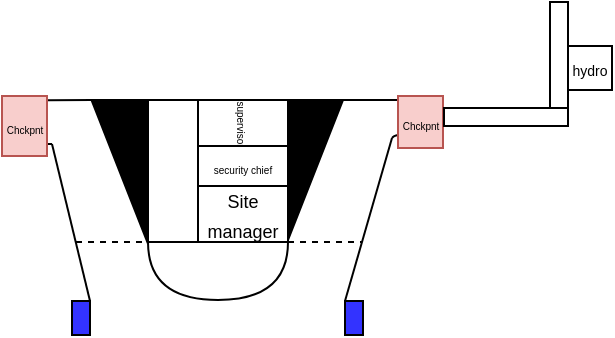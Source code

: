 <mxfile version="13.9.2" type="github">
  <diagram id="YNwttTUjVjMDM1bjcJ96" name="Page-1">
    <mxGraphModel dx="185" dy="103" grid="1" gridSize="1" guides="1" tooltips="1" connect="1" arrows="1" fold="1" page="1" pageScale="1" pageWidth="827" pageHeight="1169" math="0" shadow="0">
      <root>
        <mxCell id="0" />
        <mxCell id="1" parent="0" />
        <mxCell id="rlLokBMwU659o909w6AD-5" value="" style="shape=or;whiteSpace=wrap;html=1;rotation=90;" vertex="1" parent="1">
          <mxGeometry x="346.5" y="445.5" width="29" height="70" as="geometry" />
        </mxCell>
        <mxCell id="rlLokBMwU659o909w6AD-6" value="" style="rounded=0;whiteSpace=wrap;html=1;rotation=90;" vertex="1" parent="1">
          <mxGeometry x="325.5" y="395.5" width="71" height="70" as="geometry" />
        </mxCell>
        <mxCell id="rlLokBMwU659o909w6AD-7" value="&lt;span style=&quot;line-height: 120%&quot;&gt;&lt;font style=&quot;font-size: 5px&quot;&gt;supervisor&lt;/font&gt;&lt;/span&gt;" style="rounded=0;whiteSpace=wrap;html=1;rotation=90;" vertex="1" parent="1">
          <mxGeometry x="361.75" y="384.25" width="23.5" height="45" as="geometry" />
        </mxCell>
        <mxCell id="rlLokBMwU659o909w6AD-8" value="&lt;span style=&quot;font-size: 5px&quot;&gt;security chief&lt;br&gt;&lt;/span&gt;" style="rounded=0;whiteSpace=wrap;html=1;" vertex="1" parent="1">
          <mxGeometry x="351" y="418" width="45" height="20" as="geometry" />
        </mxCell>
        <mxCell id="rlLokBMwU659o909w6AD-9" value="&lt;font style=&quot;font-size: 9px&quot;&gt;Site manager&lt;/font&gt;" style="rounded=0;whiteSpace=wrap;html=1;" vertex="1" parent="1">
          <mxGeometry x="351" y="438" width="45" height="28" as="geometry" />
        </mxCell>
        <mxCell id="rlLokBMwU659o909w6AD-10" value="" style="verticalLabelPosition=bottom;verticalAlign=top;html=1;shape=mxgraph.basic.orthogonal_triangle;rotation=90;fillColor=#000000;" vertex="1" parent="1">
          <mxGeometry x="374.75" y="416.25" width="70" height="27.5" as="geometry" />
        </mxCell>
        <mxCell id="rlLokBMwU659o909w6AD-13" value="" style="verticalLabelPosition=bottom;verticalAlign=top;html=1;shape=mxgraph.basic.orthogonal_triangle;rotation=90;fillColor=#000000;flipV=1;" vertex="1" parent="1">
          <mxGeometry x="276.5" y="416.25" width="70" height="27.5" as="geometry" />
        </mxCell>
        <mxCell id="rlLokBMwU659o909w6AD-16" value="" style="endArrow=none;html=1;exitX=0;exitY=1;exitDx=0;exitDy=0;" edge="1" parent="1" source="rlLokBMwU659o909w6AD-23">
          <mxGeometry width="50" height="50" relative="1" as="geometry">
            <mxPoint x="424" y="495" as="sourcePoint" />
            <mxPoint x="448" y="414" as="targetPoint" />
          </mxGeometry>
        </mxCell>
        <mxCell id="rlLokBMwU659o909w6AD-19" value="" style="endArrow=none;html=1;exitX=0.75;exitY=1;exitDx=0;exitDy=0;rounded=1;" edge="1" parent="1" source="rlLokBMwU659o909w6AD-30">
          <mxGeometry width="50" height="50" relative="1" as="geometry">
            <mxPoint x="450" y="414" as="sourcePoint" />
            <mxPoint x="448" y="414" as="targetPoint" />
            <Array as="points">
              <mxPoint x="449" y="413" />
            </Array>
          </mxGeometry>
        </mxCell>
        <mxCell id="rlLokBMwU659o909w6AD-21" value="" style="endArrow=none;html=1;entryX=0;entryY=0;entryDx=0;entryDy=0;entryPerimeter=0;exitX=0.078;exitY=1.01;exitDx=0;exitDy=0;exitPerimeter=0;" edge="1" parent="1" source="rlLokBMwU659o909w6AD-30" target="rlLokBMwU659o909w6AD-10">
          <mxGeometry width="50" height="50" relative="1" as="geometry">
            <mxPoint x="445" y="395" as="sourcePoint" />
            <mxPoint x="425" y="396" as="targetPoint" />
          </mxGeometry>
        </mxCell>
        <mxCell id="rlLokBMwU659o909w6AD-23" value="" style="rounded=0;whiteSpace=wrap;html=1;rotation=90;fillColor=#3333FF;" vertex="1" parent="1">
          <mxGeometry x="420.5" y="499.5" width="17" height="9" as="geometry" />
        </mxCell>
        <mxCell id="rlLokBMwU659o909w6AD-27" value="" style="endArrow=none;html=1;exitX=0;exitY=0;exitDx=0;exitDy=0;exitPerimeter=0;entryX=0.069;entryY=-0.017;entryDx=0;entryDy=0;entryPerimeter=0;" edge="1" parent="1" source="rlLokBMwU659o909w6AD-13" target="rlLokBMwU659o909w6AD-39">
          <mxGeometry width="50" height="50" relative="1" as="geometry">
            <mxPoint x="297.5" y="395" as="sourcePoint" />
            <mxPoint x="275" y="395" as="targetPoint" />
          </mxGeometry>
        </mxCell>
        <mxCell id="rlLokBMwU659o909w6AD-25" value="" style="endArrow=none;html=1;exitX=0;exitY=0;exitDx=0;exitDy=0;" edge="1" parent="1" source="rlLokBMwU659o909w6AD-28">
          <mxGeometry x="244" y="390" width="50" height="50" as="geometry">
            <mxPoint x="296" y="497" as="sourcePoint" />
            <mxPoint x="278" y="417" as="targetPoint" />
          </mxGeometry>
        </mxCell>
        <mxCell id="rlLokBMwU659o909w6AD-28" value="" style="rounded=0;whiteSpace=wrap;html=1;rotation=90;fillColor=#3333FF;" vertex="1" parent="1">
          <mxGeometry x="284" y="499.5" width="17" height="9" as="geometry" />
        </mxCell>
        <mxCell id="rlLokBMwU659o909w6AD-30" value="&lt;font style=&quot;font-size: 5px&quot;&gt;Chckpnt&lt;/font&gt;" style="rounded=0;whiteSpace=wrap;html=1;fillColor=#f8cecc;sketch=0;shadow=0;glass=0;metaEdit=0;deletable=1;noLabel=0;direction=south;strokeColor=#b85450;" vertex="1" parent="1">
          <mxGeometry x="451" y="393" width="22.5" height="26" as="geometry" />
        </mxCell>
        <mxCell id="rlLokBMwU659o909w6AD-39" value="&lt;font style=&quot;font-size: 5px&quot;&gt;Chckpnt&lt;/font&gt;" style="rounded=0;whiteSpace=wrap;html=1;fillColor=#f8cecc;sketch=0;shadow=0;glass=0;metaEdit=0;deletable=1;noLabel=0;direction=south;strokeColor=#b85450;" vertex="1" parent="1">
          <mxGeometry x="253" y="393" width="22.5" height="30" as="geometry" />
        </mxCell>
        <mxCell id="rlLokBMwU659o909w6AD-44" value="" style="endArrow=none;html=1;" edge="1" parent="1">
          <mxGeometry width="50" height="50" relative="1" as="geometry">
            <mxPoint x="278" y="417" as="sourcePoint" />
            <mxPoint x="276" y="417" as="targetPoint" />
          </mxGeometry>
        </mxCell>
        <mxCell id="rlLokBMwU659o909w6AD-48" value="" style="endArrow=none;dashed=1;html=1;entryX=1;entryY=1;entryDx=0;entryDy=0;" edge="1" parent="1" target="rlLokBMwU659o909w6AD-6">
          <mxGeometry width="50" height="50" relative="1" as="geometry">
            <mxPoint x="290" y="466" as="sourcePoint" />
            <mxPoint x="306" y="469" as="targetPoint" />
          </mxGeometry>
        </mxCell>
        <mxCell id="rlLokBMwU659o909w6AD-50" value="" style="endArrow=none;dashed=1;html=1;exitX=1;exitY=1;exitDx=0;exitDy=0;" edge="1" parent="1" source="rlLokBMwU659o909w6AD-9">
          <mxGeometry width="50" height="50" relative="1" as="geometry">
            <mxPoint x="397" y="466" as="sourcePoint" />
            <mxPoint x="433" y="466" as="targetPoint" />
          </mxGeometry>
        </mxCell>
        <mxCell id="rlLokBMwU659o909w6AD-51" value="" style="rounded=0;whiteSpace=wrap;html=1;shadow=0;glass=0;sketch=0;fillColor=#FFFFFF;" vertex="1" parent="1">
          <mxGeometry x="474" y="399" width="62" height="9" as="geometry" />
        </mxCell>
        <mxCell id="rlLokBMwU659o909w6AD-52" value="" style="rounded=0;whiteSpace=wrap;html=1;shadow=0;glass=0;sketch=0;fillColor=#FFFFFF;direction=south;" vertex="1" parent="1">
          <mxGeometry x="527" y="346" width="9" height="53" as="geometry" />
        </mxCell>
        <mxCell id="rlLokBMwU659o909w6AD-54" value="&lt;font style=&quot;font-size: 7px&quot;&gt;hydro&lt;/font&gt;" style="rounded=0;whiteSpace=wrap;html=1;shadow=0;glass=0;sketch=0;fillColor=#FFFFFF;direction=south;" vertex="1" parent="1">
          <mxGeometry x="536" y="368" width="22" height="22" as="geometry" />
        </mxCell>
      </root>
    </mxGraphModel>
  </diagram>
</mxfile>
